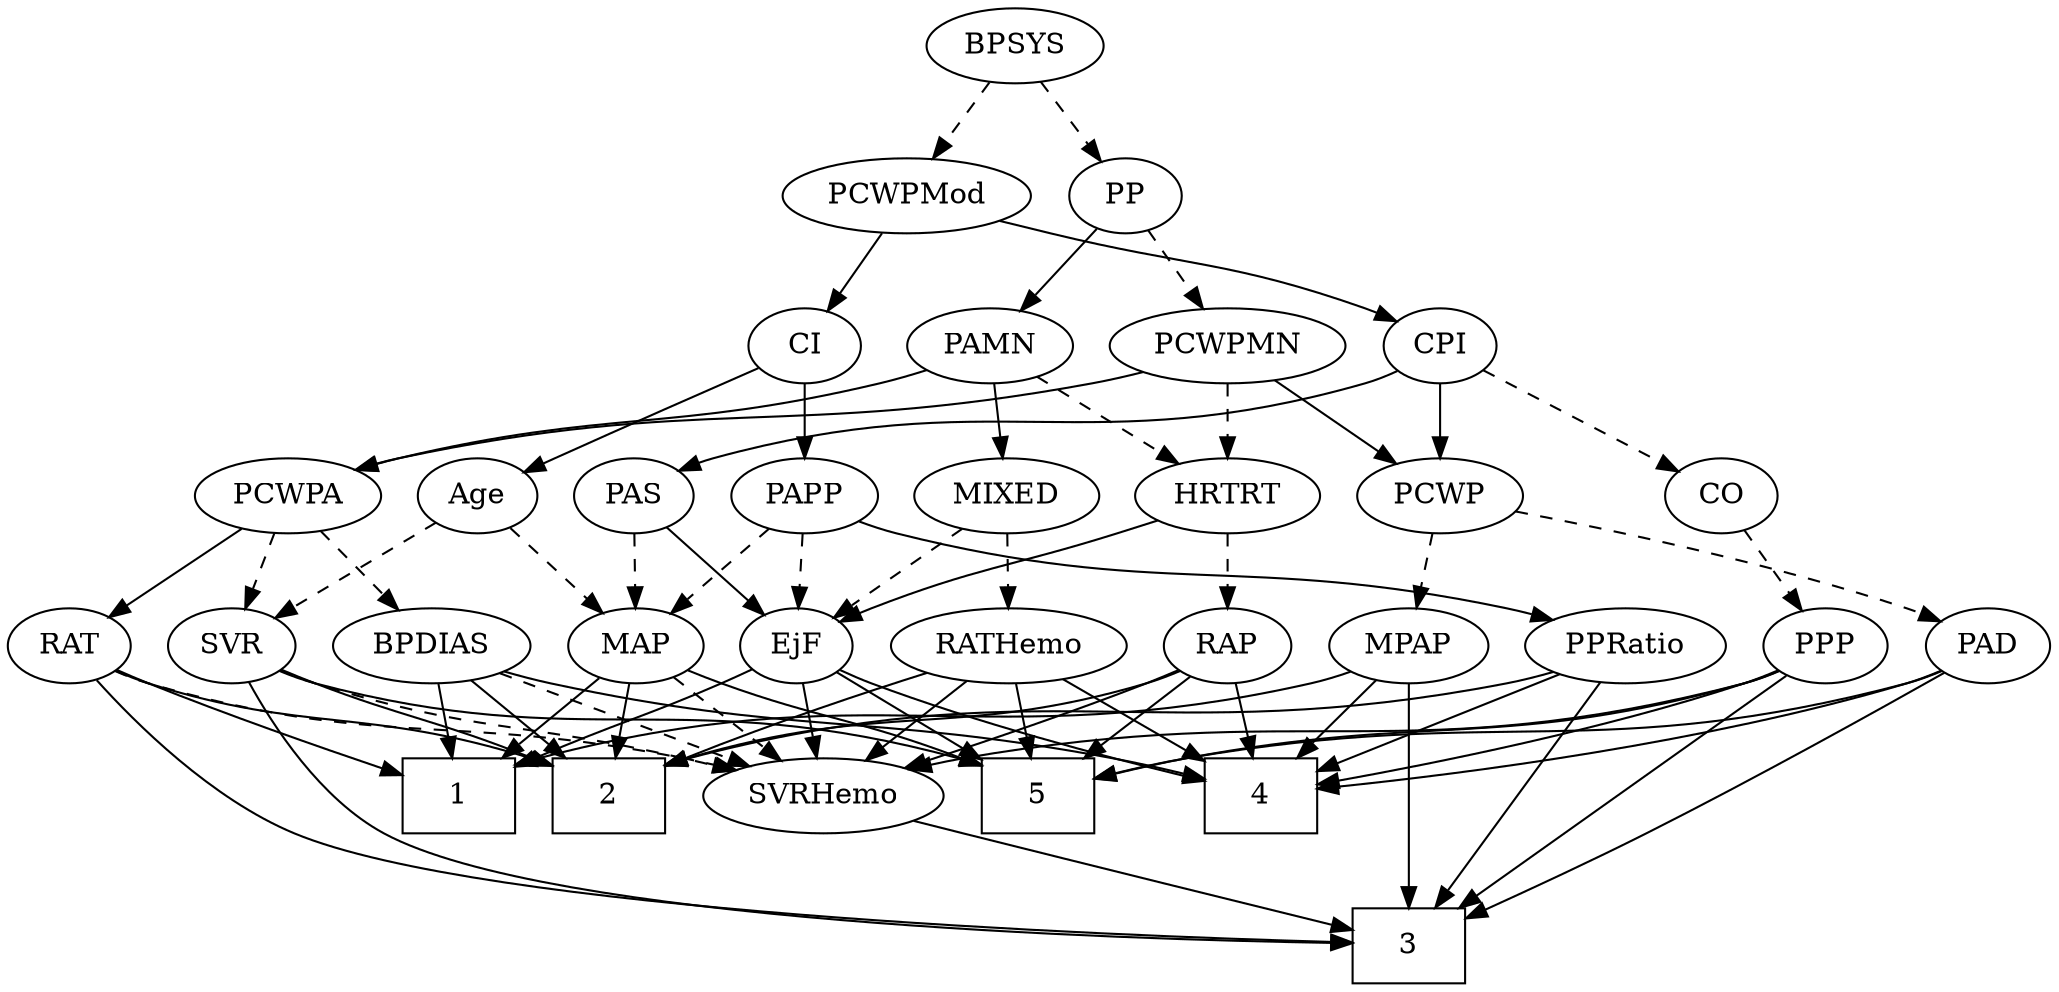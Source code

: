strict digraph {
	graph [bb="0,0,905.9,468"];
	node [label="\N"];
	1	[height=0.5,
		pos="497.6,90",
		shape=box,
		width=0.75];
	2	[height=0.5,
		pos="687.6,90",
		shape=box,
		width=0.75];
	3	[height=0.5,
		pos="275.6,18",
		shape=box,
		width=0.75];
	4	[height=0.5,
		pos="345.6,90",
		shape=box,
		width=0.75];
	5	[height=0.5,
		pos="425.6,90",
		shape=box,
		width=0.75];
	Age	[height=0.5,
		pos="626.6,234",
		width=0.75];
	SVR	[height=0.5,
		pos="805.6,162",
		width=0.77632];
	Age -> SVR	[pos="e,783.83,173.4 648.5,223.4 654.35,220.91 660.69,218.3 666.6,216 711.41,198.59 724.04,198.05 768.6,180 770.46,179.24 772.37,178.44 \
774.29,177.62",
		style=dashed];
	MAP	[height=0.5,
		pos="626.6,162",
		width=0.84854];
	Age -> MAP	[pos="e,626.6,180.1 626.6,215.7 626.6,207.98 626.6,198.71 626.6,190.11",
		style=dashed];
	EjF	[height=0.5,
		pos="360.6,162",
		width=0.75];
	EjF -> 1	[pos="e,470.45,104.87 381.4,150.37 402.6,139.54 435.9,122.52 461.43,109.48",
		style=solid];
	EjF -> 4	[pos="e,349.3,108.28 356.97,144.05 355.3,136.26 353.27,126.82 351.4,118.08",
		style=solid];
	EjF -> 5	[pos="e,409.77,108.04 374.38,146.15 382.64,137.26 393.34,125.74 402.82,115.53",
		style=solid];
	SVRHemo	[height=0.5,
		pos="592.6,90",
		width=1.3902];
	EjF -> SVRHemo	[pos="e,554.87,102.02 381.64,150.27 386.48,148.02 391.66,145.8 396.6,144 455.76,122.47 472.9,124.72 533.6,108 537.36,106.96 541.26,105.87 \
545.17,104.77",
		style=solid];
	RAP	[height=0.5,
		pos="433.6,162",
		width=0.77632];
	RAP -> 2	[pos="e,660.36,104.71 454.78,150.24 459.87,147.94 465.35,145.7 470.6,144 545.57,119.69 571.67,132.59 650.48,107.91",
		style=solid];
	RAP -> 4	[pos="e,367.2,108.18 416.63,147.5 404.86,138.14 388.87,125.42 375.04,114.42",
		style=solid];
	RAP -> 5	[pos="e,427.55,108.1 431.62,143.7 430.74,135.98 429.68,126.71 428.7,118.11",
		style=solid];
	RAP -> SVRHemo	[pos="e,561.68,104.22 455.87,150.68 460.71,148.46 465.82,146.13 470.6,144 497.74,131.87 528.45,118.53 552.26,108.27",
		style=solid];
	MIXED	[height=0.5,
		pos="535.6,234",
		width=1.1193];
	MIXED -> EjF	[pos="e,381.8,173.34 504.96,222.09 476.61,211.81 433.43,195.69 396.6,180 394.79,179.23 392.93,178.42 391.06,177.59",
		style=dashed];
	RATHemo	[height=0.5,
		pos="528.6,162",
		width=1.3721];
	MIXED -> RATHemo	[pos="e,530.31,180.1 533.87,215.7 533.1,207.98 532.17,198.71 531.31,190.11",
		style=dashed];
	MPAP	[height=0.5,
		pos="110.6,162",
		width=0.97491];
	MPAP -> 1	[pos="e,470.44,104.94 136.77,149.65 142.56,147.49 148.72,145.46 154.6,144 284.82,111.76 327.53,144.23 460.69,107.69",
		style=solid];
	MPAP -> 3	[pos="e,255.68,36.139 127.94,146.07 156.52,121.48 213.71,72.26 247.92,42.816",
		style=solid];
	MPAP -> 4	[pos="e,318.46,97.637 137.44,150.15 143.07,148.01 149,145.85 154.6,144 207.53,126.48 269.97,109.91 308.68,100.1",
		style=solid];
	BPSYS	[height=0.5,
		pos="382.6,450",
		width=1.0471];
	PCWPMod	[height=0.5,
		pos="304.6,378",
		width=1.4443];
	BPSYS -> PCWPMod	[pos="e,322.57,395.13 365.67,433.81 355.33,424.53 341.91,412.48 330.28,402.05",
		style=dashed];
	PP	[height=0.5,
		pos="431.6,378",
		width=0.75];
	BPSYS -> PP	[pos="e,420.63,394.67 393.96,432.76 400.17,423.89 407.98,412.74 414.87,402.89",
		style=dashed];
	PAD	[height=0.5,
		pos="28.597,162",
		width=0.79437];
	PAD -> 3	[pos="e,248.2,31.776 47.389,148.3 74.078,130.45 124.71,97.305 169.6,72 192.29,59.207 218.46,46.104 239.12,36.127",
		style=solid];
	PAD -> 4	[pos="e,318.54,94.012 50.363,150.22 55.59,147.93 61.219,145.69 66.597,144 151.05,117.49 254.27,102.09 308.39,95.265",
		style=solid];
	PAD -> 5	[pos="e,398.48,102.71 50.278,149.93 55.509,147.65 61.16,145.49 66.597,144 202.51,106.79 244.77,141.67 381.6,108 384.03,107.4 386.52,106.7 \
389,105.94",
		style=solid];
	CO	[height=0.5,
		pos="193.6,234",
		width=0.75];
	PPP	[height=0.5,
		pos="190.6,162",
		width=0.75];
	CO -> PPP	[pos="e,191.33,180.1 192.86,215.7 192.53,207.98 192.13,198.71 191.76,190.11",
		style=dashed];
	PAS	[height=0.5,
		pos="352.6,234",
		width=0.75];
	PAS -> EjF	[pos="e,358.64,180.1 354.57,215.7 355.46,207.98 356.52,198.71 357.5,190.11",
		style=solid];
	PAS -> MAP	[pos="e,603.23,173.96 373.16,222.16 378.12,219.87 383.46,217.65 388.6,216 473.76,188.67 500.91,205.65 586.6,180 589,179.28 591.45,178.46 \
593.91,177.58",
		style=dashed];
	PAMN	[height=0.5,
		pos="535.6,306",
		width=1.011];
	PAMN -> MIXED	[pos="e,535.6,252.1 535.6,287.7 535.6,279.98 535.6,270.71 535.6,262.11",
		style=solid];
	PCWPA	[height=0.5,
		pos="717.6,234",
		width=1.1555];
	PAMN -> PCWPA	[pos="e,687.4,246.61 563.64,294.22 594.13,282.49 643.12,263.64 677.64,250.37",
		style=solid];
	HRTRT	[height=0.5,
		pos="437.6,234",
		width=1.1013];
	PAMN -> HRTRT	[pos="e,458.07,249.63 515.77,290.83 501.61,280.72 482.34,266.96 466.48,255.63",
		style=dashed];
	RATHemo -> 2	[pos="e,660.52,103.91 559.82,147.9 582.81,138.17 615.02,124.38 651.23,108.1",
		style=solid];
	RATHemo -> 4	[pos="e,373.05,101.63 495.72,148.51 467.55,137.8 425.89,121.93 389.6,108 387.26,107.1 384.85,106.17 382.41,105.24",
		style=solid];
	RATHemo -> 5	[pos="e,450.8,108.13 506.25,145.81 492.47,136.45 474.54,124.26 459.09,113.76",
		style=solid];
	RATHemo -> SVRHemo	[pos="e,577.39,107.63 543.44,144.76 551.48,135.97 561.58,124.93 570.52,115.14",
		style=solid];
	CPI	[height=0.5,
		pos="226.6,306",
		width=0.75];
	CPI -> CO	[pos="e,201.36,251.47 218.78,288.41 214.87,280.13 210.06,269.92 205.7,260.66",
		style=dashed];
	CPI -> PAS	[pos="e,332.4,246.22 246.84,293.75 267.6,282.22 300.08,264.18 323.57,251.12",
		style=solid];
	PCWP	[height=0.5,
		pos="113.6,234",
		width=0.97491];
	CPI -> PCWP	[pos="e,135.18,248.37 207.43,293.13 189.99,282.32 163.95,266.19 143.73,253.66",
		style=solid];
	RAT	[height=0.5,
		pos="878.6,162",
		width=0.75827];
	RAT -> 1	[pos="e,524.76,104.95 858.1,149.92 853.15,147.64 847.78,145.48 842.6,144 712.78,106.87 668.6,144.19 534.57,107.7",
		style=solid];
	RAT -> 2	[pos="e,714.82,99.291 857.45,150.53 852.62,148.27 847.47,145.97 842.6,144 802.88,127.89 756.22,112.38 724.54,102.35",
		style=solid];
	RAT -> 3	[pos="e,302.61,20.109 864.29,146.29 843.27,125.71 801.82,88.95 758.6,72 677.24,40.094 411.17,25.116 312.69,20.565",
		style=solid];
	RAT -> SVRHemo	[pos="e,629.59,102.24 857.64,150.01 852.8,147.78 847.59,145.62 842.6,144 760.43,117.34 735.64,127.98 651.6,108 647.57,107.04 643.41,105.99 \
639.25,104.88",
		style=dashed];
	SVR -> 2	[pos="e,714.81,107.14 785.58,149.13 768.63,139.07 743.9,124.4 723.53,112.31",
		style=solid];
	SVR -> 3	[pos="e,302.68,19.764 796,144.93 782.64,124.17 756.34,88.718 723.6,72 651.98,35.438 407.03,23.43 312.88,20.11",
		style=solid];
	SVR -> 5	[pos="e,452.76,104.94 784.51,149.93 779.41,147.65 773.91,145.49 768.6,144 639.43,107.74 595.72,144.04 462.51,107.69",
		style=solid];
	SVR -> SVRHemo	[pos="e,630.39,102.08 783.9,150.42 778.93,148.17 773.62,145.9 768.6,144 756.41,139.39 688.09,119.08 640.25,104.98",
		style=dashed];
	PCWPMod -> CPI	[pos="e,242.22,321.02 286.51,360.76 275.61,350.99 261.62,338.43 249.9,327.91",
		style=solid];
	CI	[height=0.5,
		pos="304.6,306",
		width=0.75];
	PCWPMod -> CI	[pos="e,304.6,324.1 304.6,359.7 304.6,351.98 304.6,342.71 304.6,334.11",
		style=solid];
	PCWPA -> RAT	[pos="e,856.96,173.39 746.79,221.01 772.21,210.48 810.01,194.6 842.6,180 844.2,179.28 845.84,178.54 847.5,177.78",
		style=solid];
	PCWPA -> SVR	[pos="e,788.62,176.5 736.69,217.81 749.5,207.62 766.51,194.09 780.42,183.02",
		style=dashed];
	BPDIAS	[height=0.5,
		pos="717.6,162",
		width=1.1735];
	PCWPA -> BPDIAS	[pos="e,717.6,180.1 717.6,215.7 717.6,207.98 717.6,198.71 717.6,190.11",
		style=dashed];
	PCWPMN	[height=0.5,
		pos="431.6,306",
		width=1.3902];
	PCWPMN -> PCWPA	[pos="e,685.46,245.49 468.62,293.88 475.88,291.83 483.46,289.77 490.6,288 566.4,269.18 586.98,271.55 662.6,252 666.9,250.89 671.38,249.65 \
675.83,248.36",
		style=solid];
	PCWPMN -> PCWP	[pos="e,139.86,246.02 388.26,296.83 313.85,282.76 168.64,255.17 157.6,252 154.96,251.24 152.26,250.39 149.55,249.48",
		style=solid];
	PCWPMN -> HRTRT	[pos="e,436.13,252.1 433.08,287.7 433.74,279.98 434.54,270.71 435.27,262.11",
		style=dashed];
	SVRHemo -> 3	[pos="e,302.87,23.879 555.58,77.856 548.32,75.806 540.74,73.76 533.6,72 455.67,52.8 363.32,35.014 312.96,25.729",
		style=solid];
	BPDIAS -> 1	[pos="e,524.9,104.5 685.86,150.11 679.5,148.01 672.85,145.89 666.6,144 610.95,127.21 592.89,128.92 534.61,108.05",
		style=solid];
	BPDIAS -> 2	[pos="e,695,108.28 710.34,144.05 706.92,136.09 702.77,126.41 698.96,117.51",
		style=solid];
	BPDIAS -> 4	[pos="e,372.73,102.64 686.58,149.61 680.05,147.5 673.15,145.5 666.6,144 545.59,116.24 509.92,138.59 389.6,108 387.17,107.38 384.69,106.67 \
382.21,105.89",
		style=solid];
	BPDIAS -> SVRHemo	[pos="e,618.53,105.52 692.9,147.17 674.18,136.69 648.22,122.15 627.4,110.49",
		style=dashed];
	MAP -> 1	[pos="e,524.98,105.86 604.71,149.13 585.38,138.63 556.8,123.13 534.03,110.77",
		style=solid];
	MAP -> 2	[pos="e,672.38,108.46 640.14,145.46 647.67,136.82 657.23,125.85 665.79,116.03",
		style=solid];
	MAP -> 5	[pos="e,452.92,104.46 603.1,150.45 597.72,148.2 592,145.92 586.6,144 534.99,125.68 517.53,128.08 462.47,108.02",
		style=solid];
	MAP -> SVRHemo	[pos="e,600.83,107.96 618.54,144.41 614.58,136.25 609.7,126.22 605.26,117.07",
		style=dashed];
	PP -> PAMN	[pos="e,514.66,321.09 450.19,364.49 465.76,354.01 488.25,338.87 506.24,326.76",
		style=solid];
	PP -> PCWPMN	[pos="e,431.6,324.1 431.6,359.7 431.6,351.98 431.6,342.71 431.6,334.11",
		style=dashed];
	PPP -> 3	[pos="e,265.39,36.056 200.18,144.99 214.76,120.64 242.64,74.065 260.11,44.873",
		style=solid];
	PPP -> 4	[pos="e,318.58,102.83 211.88,150.85 216.71,148.58 221.82,146.19 226.6,144 254.24,131.32 285.68,117.34 309.3,106.92",
		style=solid];
	PPP -> 5	[pos="e,398.34,102.21 211.22,150.34 216.17,148.04 221.51,145.77 226.6,144 293.4,120.77 314,128.8 381.6,108 383.99,107.26 386.45,106.46 \
388.91,105.61",
		style=solid];
	PPP -> SVRHemo	[pos="e,556.32,102.46 211.09,149.93 216.05,147.64 221.41,145.48 226.6,144 358.67,106.17 398.92,135.11 533.6,108 537.77,107.16 542.08,106.17 \
546.38,105.09",
		style=solid];
	PPRatio	[height=0.5,
		pos="275.6,162",
		width=1.1013];
	PPRatio -> 2	[pos="e,660.44,104.96 304.83,149.66 311.26,147.5 318.1,145.47 324.6,144 464.02,112.56 508.88,146.18 650.52,107.73",
		style=solid];
	PPRatio -> 3	[pos="e,275.6,36.189 275.6,143.87 275.6,119.67 275.6,75.211 275.6,46.393",
		style=solid];
	PPRatio -> 4	[pos="e,328.31,108.29 291.48,145.12 300.22,136.37 311.26,125.33 321.09,115.51",
		style=solid];
	PCWP -> MPAP	[pos="e,111.33,180.1 112.86,215.7 112.53,207.98 112.13,198.71 111.76,190.11",
		style=dashed];
	PCWP -> PAD	[pos="e,45.442,176.87 95.571,218.15 83.303,208.05 66.907,194.55 53.409,183.43",
		style=dashed];
	CI -> Age	[pos="e,604.68,244.91 329.36,298.32 342.21,294.98 358.19,291.02 372.6,288 466.14,268.4 492.65,278.08 584.6,252 588.03,251.03 591.57,249.86 \
595.06,248.61",
		style=solid];
	PAPP	[height=0.5,
		pos="275.6,234",
		width=0.88464];
	CI -> PAPP	[pos="e,282.62,251.96 297.72,288.41 294.38,280.34 290.28,270.43 286.52,261.35",
		style=solid];
	PAPP -> EjF	[pos="e,344.29,176.43 292.8,218.83 305.37,208.48 322.58,194.31 336.52,182.83",
		style=dashed];
	PAPP -> MAP	[pos="e,603.71,173.97 299.51,221.86 305.03,219.64 310.94,217.52 316.6,216 433.5,184.55 469.83,211.97 586.6,180 589.08,179.32 591.61,178.52 \
594.14,177.64",
		style=dashed];
	PAPP -> PPRatio	[pos="e,275.6,180.1 275.6,215.7 275.6,207.98 275.6,198.71 275.6,190.11",
		style=solid];
	HRTRT -> EjF	[pos="e,376.07,177.07 420.51,217.46 409.71,207.65 395.61,194.83 383.81,184.1",
		style=solid];
	HRTRT -> RAP	[pos="e,434.57,180.1 436.61,215.7 436.17,207.98 435.64,198.71 435.15,190.11",
		style=dashed];
}
